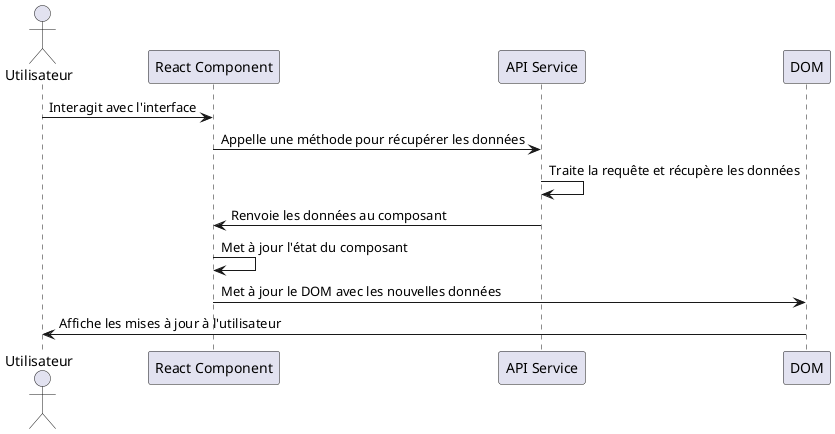 @startuml
actor Utilisateur
participant "React Component" as RC
participant "API Service" as API
participant "DOM" as DOM

Utilisateur -> RC: Interagit avec l'interface
RC -> API: Appelle une méthode pour récupérer les données
API -> API: Traite la requête et récupère les données
API -> RC: Renvoie les données au composant
RC -> RC: Met à jour l'état du composant
RC -> DOM: Met à jour le DOM avec les nouvelles données
DOM -> Utilisateur: Affiche les mises à jour à l'utilisateur
@enduml
